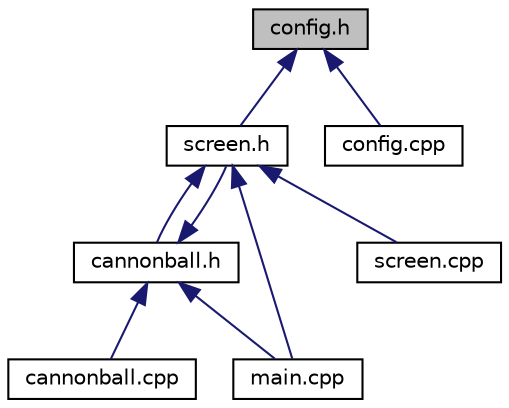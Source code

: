 digraph "config.h"
{
  edge [fontname="Helvetica",fontsize="10",labelfontname="Helvetica",labelfontsize="10"];
  node [fontname="Helvetica",fontsize="10",shape=record];
  Node3 [label="config.h",height=0.2,width=0.4,color="black", fillcolor="grey75", style="filled", fontcolor="black"];
  Node3 -> Node4 [dir="back",color="midnightblue",fontsize="10",style="solid",fontname="Helvetica"];
  Node4 [label="screen.h",height=0.2,width=0.4,color="black", fillcolor="white", style="filled",URL="$d6/d5b/a00026.html"];
  Node4 -> Node5 [dir="back",color="midnightblue",fontsize="10",style="solid",fontname="Helvetica"];
  Node5 [label="cannonball.h",height=0.2,width=0.4,color="black", fillcolor="white", style="filled",URL="$d4/dee/a00008.html"];
  Node5 -> Node6 [dir="back",color="midnightblue",fontsize="10",style="solid",fontname="Helvetica"];
  Node6 [label="cannonball.cpp",height=0.2,width=0.4,color="black", fillcolor="white", style="filled",URL="$dd/dad/a00005.html"];
  Node5 -> Node4 [dir="back",color="midnightblue",fontsize="10",style="solid",fontname="Helvetica"];
  Node5 -> Node7 [dir="back",color="midnightblue",fontsize="10",style="solid",fontname="Helvetica"];
  Node7 [label="main.cpp",height=0.2,width=0.4,color="black", fillcolor="white", style="filled",URL="$db/db2/a00020.html"];
  Node4 -> Node7 [dir="back",color="midnightblue",fontsize="10",style="solid",fontname="Helvetica"];
  Node4 -> Node8 [dir="back",color="midnightblue",fontsize="10",style="solid",fontname="Helvetica"];
  Node8 [label="screen.cpp",height=0.2,width=0.4,color="black", fillcolor="white", style="filled",URL="$d3/d52/a00023.html"];
  Node3 -> Node9 [dir="back",color="midnightblue",fontsize="10",style="solid",fontname="Helvetica"];
  Node9 [label="config.cpp",height=0.2,width=0.4,color="black", fillcolor="white", style="filled",URL="$da/d45/a00011.html"];
}
